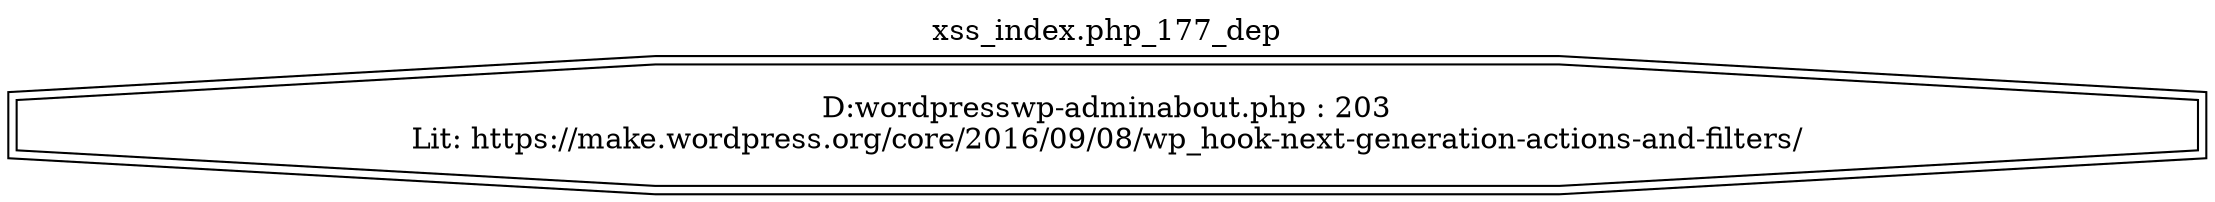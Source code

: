 digraph cfg {
  label="xss_index.php_177_dep";
  labelloc=t;
  n1 [shape=doubleoctagon, label="D:\wordpress\wp-admin\about.php : 203\nLit: https://make.wordpress.org/core/2016/09/08/wp_hook-next-generation-actions-and-filters/\n"];
}
